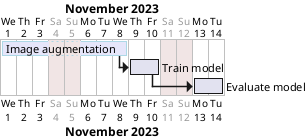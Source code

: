 @startgantt
[Image augmentation] lasts 6 days
[Train model] lasts 2 days
[Evaluate model] lasts 2 days
Project starts 2023-11-01
saturday are closed
sunday are closed

[Image augmentation] starts 2023-11-01
[Image augmentation] is colored in Lavender/LightBlue
[Train model] starts at [Image augmentation]'s end
[Evaluate model] starts at [Train model]'s end
@endgantt
